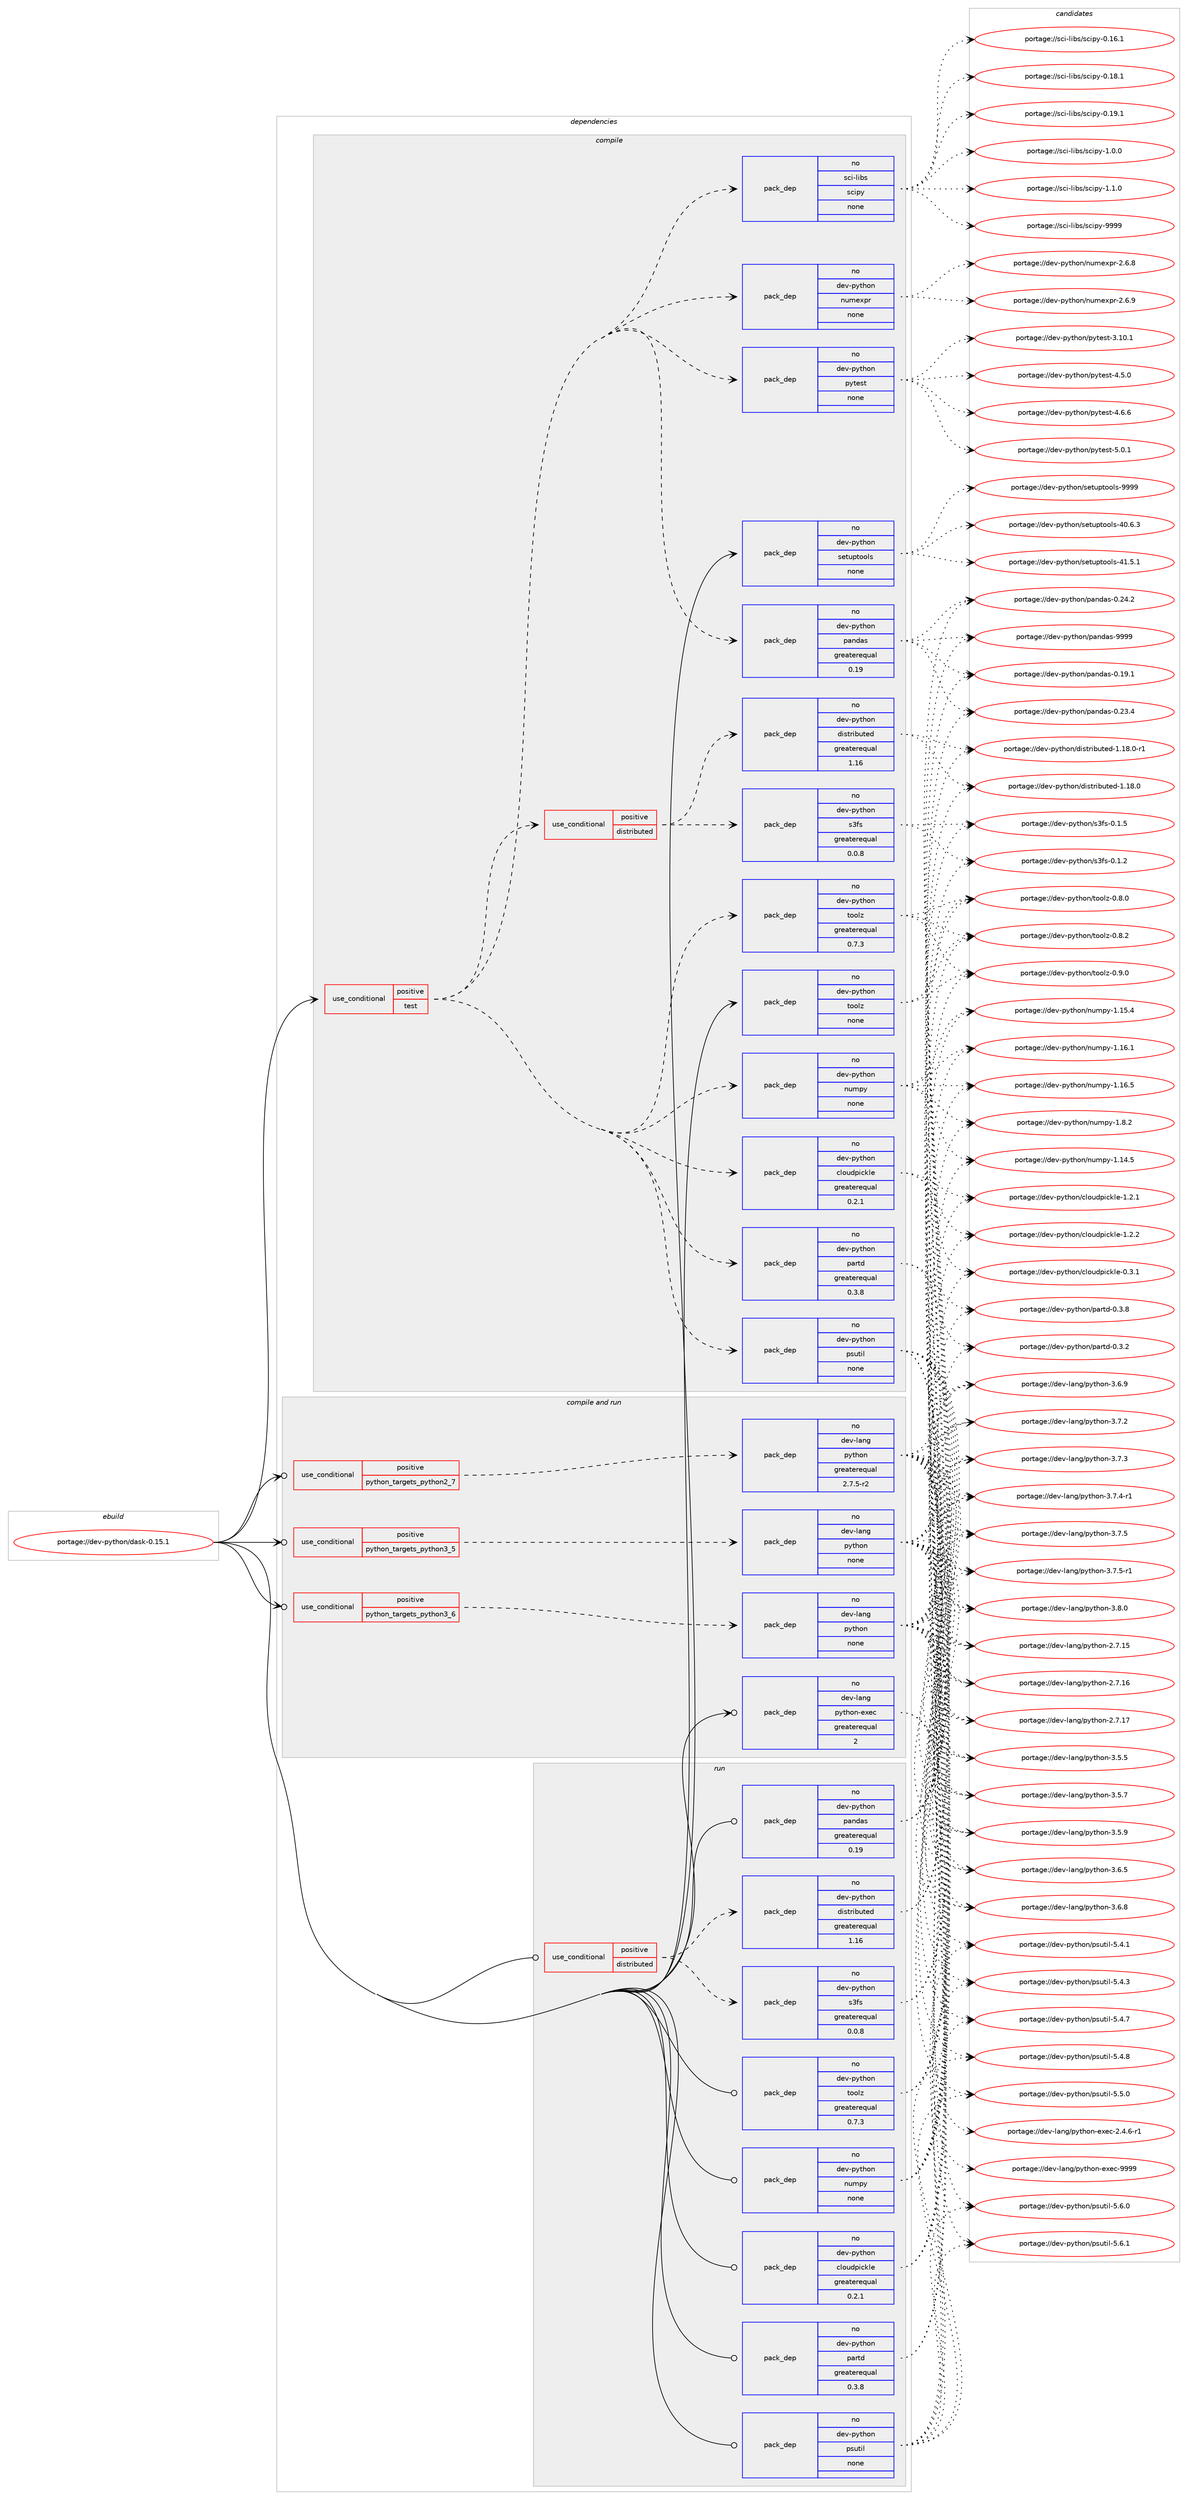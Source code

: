 digraph prolog {

# *************
# Graph options
# *************

newrank=true;
concentrate=true;
compound=true;
graph [rankdir=LR,fontname=Helvetica,fontsize=10,ranksep=1.5];#, ranksep=2.5, nodesep=0.2];
edge  [arrowhead=vee];
node  [fontname=Helvetica,fontsize=10];

# **********
# The ebuild
# **********

subgraph cluster_leftcol {
color=gray;
rank=same;
label=<<i>ebuild</i>>;
id [label="portage://dev-python/dask-0.15.1", color=red, width=4, href="../dev-python/dask-0.15.1.svg"];
}

# ****************
# The dependencies
# ****************

subgraph cluster_midcol {
color=gray;
label=<<i>dependencies</i>>;
subgraph cluster_compile {
fillcolor="#eeeeee";
style=filled;
label=<<i>compile</i>>;
subgraph cond27459 {
dependency135695 [label=<<TABLE BORDER="0" CELLBORDER="1" CELLSPACING="0" CELLPADDING="4"><TR><TD ROWSPAN="3" CELLPADDING="10">use_conditional</TD></TR><TR><TD>positive</TD></TR><TR><TD>test</TD></TR></TABLE>>, shape=none, color=red];
subgraph pack104920 {
dependency135696 [label=<<TABLE BORDER="0" CELLBORDER="1" CELLSPACING="0" CELLPADDING="4" WIDTH="220"><TR><TD ROWSPAN="6" CELLPADDING="30">pack_dep</TD></TR><TR><TD WIDTH="110">no</TD></TR><TR><TD>dev-python</TD></TR><TR><TD>cloudpickle</TD></TR><TR><TD>greaterequal</TD></TR><TR><TD>0.2.1</TD></TR></TABLE>>, shape=none, color=blue];
}
dependency135695:e -> dependency135696:w [weight=20,style="dashed",arrowhead="vee"];
subgraph pack104921 {
dependency135697 [label=<<TABLE BORDER="0" CELLBORDER="1" CELLSPACING="0" CELLPADDING="4" WIDTH="220"><TR><TD ROWSPAN="6" CELLPADDING="30">pack_dep</TD></TR><TR><TD WIDTH="110">no</TD></TR><TR><TD>dev-python</TD></TR><TR><TD>numpy</TD></TR><TR><TD>none</TD></TR><TR><TD></TD></TR></TABLE>>, shape=none, color=blue];
}
dependency135695:e -> dependency135697:w [weight=20,style="dashed",arrowhead="vee"];
subgraph pack104922 {
dependency135698 [label=<<TABLE BORDER="0" CELLBORDER="1" CELLSPACING="0" CELLPADDING="4" WIDTH="220"><TR><TD ROWSPAN="6" CELLPADDING="30">pack_dep</TD></TR><TR><TD WIDTH="110">no</TD></TR><TR><TD>dev-python</TD></TR><TR><TD>pandas</TD></TR><TR><TD>greaterequal</TD></TR><TR><TD>0.19</TD></TR></TABLE>>, shape=none, color=blue];
}
dependency135695:e -> dependency135698:w [weight=20,style="dashed",arrowhead="vee"];
subgraph pack104923 {
dependency135699 [label=<<TABLE BORDER="0" CELLBORDER="1" CELLSPACING="0" CELLPADDING="4" WIDTH="220"><TR><TD ROWSPAN="6" CELLPADDING="30">pack_dep</TD></TR><TR><TD WIDTH="110">no</TD></TR><TR><TD>dev-python</TD></TR><TR><TD>partd</TD></TR><TR><TD>greaterequal</TD></TR><TR><TD>0.3.8</TD></TR></TABLE>>, shape=none, color=blue];
}
dependency135695:e -> dependency135699:w [weight=20,style="dashed",arrowhead="vee"];
subgraph pack104924 {
dependency135700 [label=<<TABLE BORDER="0" CELLBORDER="1" CELLSPACING="0" CELLPADDING="4" WIDTH="220"><TR><TD ROWSPAN="6" CELLPADDING="30">pack_dep</TD></TR><TR><TD WIDTH="110">no</TD></TR><TR><TD>dev-python</TD></TR><TR><TD>psutil</TD></TR><TR><TD>none</TD></TR><TR><TD></TD></TR></TABLE>>, shape=none, color=blue];
}
dependency135695:e -> dependency135700:w [weight=20,style="dashed",arrowhead="vee"];
subgraph pack104925 {
dependency135701 [label=<<TABLE BORDER="0" CELLBORDER="1" CELLSPACING="0" CELLPADDING="4" WIDTH="220"><TR><TD ROWSPAN="6" CELLPADDING="30">pack_dep</TD></TR><TR><TD WIDTH="110">no</TD></TR><TR><TD>dev-python</TD></TR><TR><TD>toolz</TD></TR><TR><TD>greaterequal</TD></TR><TR><TD>0.7.3</TD></TR></TABLE>>, shape=none, color=blue];
}
dependency135695:e -> dependency135701:w [weight=20,style="dashed",arrowhead="vee"];
subgraph cond27460 {
dependency135702 [label=<<TABLE BORDER="0" CELLBORDER="1" CELLSPACING="0" CELLPADDING="4"><TR><TD ROWSPAN="3" CELLPADDING="10">use_conditional</TD></TR><TR><TD>positive</TD></TR><TR><TD>distributed</TD></TR></TABLE>>, shape=none, color=red];
subgraph pack104926 {
dependency135703 [label=<<TABLE BORDER="0" CELLBORDER="1" CELLSPACING="0" CELLPADDING="4" WIDTH="220"><TR><TD ROWSPAN="6" CELLPADDING="30">pack_dep</TD></TR><TR><TD WIDTH="110">no</TD></TR><TR><TD>dev-python</TD></TR><TR><TD>distributed</TD></TR><TR><TD>greaterequal</TD></TR><TR><TD>1.16</TD></TR></TABLE>>, shape=none, color=blue];
}
dependency135702:e -> dependency135703:w [weight=20,style="dashed",arrowhead="vee"];
subgraph pack104927 {
dependency135704 [label=<<TABLE BORDER="0" CELLBORDER="1" CELLSPACING="0" CELLPADDING="4" WIDTH="220"><TR><TD ROWSPAN="6" CELLPADDING="30">pack_dep</TD></TR><TR><TD WIDTH="110">no</TD></TR><TR><TD>dev-python</TD></TR><TR><TD>s3fs</TD></TR><TR><TD>greaterequal</TD></TR><TR><TD>0.0.8</TD></TR></TABLE>>, shape=none, color=blue];
}
dependency135702:e -> dependency135704:w [weight=20,style="dashed",arrowhead="vee"];
}
dependency135695:e -> dependency135702:w [weight=20,style="dashed",arrowhead="vee"];
subgraph pack104928 {
dependency135705 [label=<<TABLE BORDER="0" CELLBORDER="1" CELLSPACING="0" CELLPADDING="4" WIDTH="220"><TR><TD ROWSPAN="6" CELLPADDING="30">pack_dep</TD></TR><TR><TD WIDTH="110">no</TD></TR><TR><TD>dev-python</TD></TR><TR><TD>pytest</TD></TR><TR><TD>none</TD></TR><TR><TD></TD></TR></TABLE>>, shape=none, color=blue];
}
dependency135695:e -> dependency135705:w [weight=20,style="dashed",arrowhead="vee"];
subgraph pack104929 {
dependency135706 [label=<<TABLE BORDER="0" CELLBORDER="1" CELLSPACING="0" CELLPADDING="4" WIDTH="220"><TR><TD ROWSPAN="6" CELLPADDING="30">pack_dep</TD></TR><TR><TD WIDTH="110">no</TD></TR><TR><TD>dev-python</TD></TR><TR><TD>numexpr</TD></TR><TR><TD>none</TD></TR><TR><TD></TD></TR></TABLE>>, shape=none, color=blue];
}
dependency135695:e -> dependency135706:w [weight=20,style="dashed",arrowhead="vee"];
subgraph pack104930 {
dependency135707 [label=<<TABLE BORDER="0" CELLBORDER="1" CELLSPACING="0" CELLPADDING="4" WIDTH="220"><TR><TD ROWSPAN="6" CELLPADDING="30">pack_dep</TD></TR><TR><TD WIDTH="110">no</TD></TR><TR><TD>sci-libs</TD></TR><TR><TD>scipy</TD></TR><TR><TD>none</TD></TR><TR><TD></TD></TR></TABLE>>, shape=none, color=blue];
}
dependency135695:e -> dependency135707:w [weight=20,style="dashed",arrowhead="vee"];
}
id:e -> dependency135695:w [weight=20,style="solid",arrowhead="vee"];
subgraph pack104931 {
dependency135708 [label=<<TABLE BORDER="0" CELLBORDER="1" CELLSPACING="0" CELLPADDING="4" WIDTH="220"><TR><TD ROWSPAN="6" CELLPADDING="30">pack_dep</TD></TR><TR><TD WIDTH="110">no</TD></TR><TR><TD>dev-python</TD></TR><TR><TD>setuptools</TD></TR><TR><TD>none</TD></TR><TR><TD></TD></TR></TABLE>>, shape=none, color=blue];
}
id:e -> dependency135708:w [weight=20,style="solid",arrowhead="vee"];
subgraph pack104932 {
dependency135709 [label=<<TABLE BORDER="0" CELLBORDER="1" CELLSPACING="0" CELLPADDING="4" WIDTH="220"><TR><TD ROWSPAN="6" CELLPADDING="30">pack_dep</TD></TR><TR><TD WIDTH="110">no</TD></TR><TR><TD>dev-python</TD></TR><TR><TD>toolz</TD></TR><TR><TD>none</TD></TR><TR><TD></TD></TR></TABLE>>, shape=none, color=blue];
}
id:e -> dependency135709:w [weight=20,style="solid",arrowhead="vee"];
}
subgraph cluster_compileandrun {
fillcolor="#eeeeee";
style=filled;
label=<<i>compile and run</i>>;
subgraph cond27461 {
dependency135710 [label=<<TABLE BORDER="0" CELLBORDER="1" CELLSPACING="0" CELLPADDING="4"><TR><TD ROWSPAN="3" CELLPADDING="10">use_conditional</TD></TR><TR><TD>positive</TD></TR><TR><TD>python_targets_python2_7</TD></TR></TABLE>>, shape=none, color=red];
subgraph pack104933 {
dependency135711 [label=<<TABLE BORDER="0" CELLBORDER="1" CELLSPACING="0" CELLPADDING="4" WIDTH="220"><TR><TD ROWSPAN="6" CELLPADDING="30">pack_dep</TD></TR><TR><TD WIDTH="110">no</TD></TR><TR><TD>dev-lang</TD></TR><TR><TD>python</TD></TR><TR><TD>greaterequal</TD></TR><TR><TD>2.7.5-r2</TD></TR></TABLE>>, shape=none, color=blue];
}
dependency135710:e -> dependency135711:w [weight=20,style="dashed",arrowhead="vee"];
}
id:e -> dependency135710:w [weight=20,style="solid",arrowhead="odotvee"];
subgraph cond27462 {
dependency135712 [label=<<TABLE BORDER="0" CELLBORDER="1" CELLSPACING="0" CELLPADDING="4"><TR><TD ROWSPAN="3" CELLPADDING="10">use_conditional</TD></TR><TR><TD>positive</TD></TR><TR><TD>python_targets_python3_5</TD></TR></TABLE>>, shape=none, color=red];
subgraph pack104934 {
dependency135713 [label=<<TABLE BORDER="0" CELLBORDER="1" CELLSPACING="0" CELLPADDING="4" WIDTH="220"><TR><TD ROWSPAN="6" CELLPADDING="30">pack_dep</TD></TR><TR><TD WIDTH="110">no</TD></TR><TR><TD>dev-lang</TD></TR><TR><TD>python</TD></TR><TR><TD>none</TD></TR><TR><TD></TD></TR></TABLE>>, shape=none, color=blue];
}
dependency135712:e -> dependency135713:w [weight=20,style="dashed",arrowhead="vee"];
}
id:e -> dependency135712:w [weight=20,style="solid",arrowhead="odotvee"];
subgraph cond27463 {
dependency135714 [label=<<TABLE BORDER="0" CELLBORDER="1" CELLSPACING="0" CELLPADDING="4"><TR><TD ROWSPAN="3" CELLPADDING="10">use_conditional</TD></TR><TR><TD>positive</TD></TR><TR><TD>python_targets_python3_6</TD></TR></TABLE>>, shape=none, color=red];
subgraph pack104935 {
dependency135715 [label=<<TABLE BORDER="0" CELLBORDER="1" CELLSPACING="0" CELLPADDING="4" WIDTH="220"><TR><TD ROWSPAN="6" CELLPADDING="30">pack_dep</TD></TR><TR><TD WIDTH="110">no</TD></TR><TR><TD>dev-lang</TD></TR><TR><TD>python</TD></TR><TR><TD>none</TD></TR><TR><TD></TD></TR></TABLE>>, shape=none, color=blue];
}
dependency135714:e -> dependency135715:w [weight=20,style="dashed",arrowhead="vee"];
}
id:e -> dependency135714:w [weight=20,style="solid",arrowhead="odotvee"];
subgraph pack104936 {
dependency135716 [label=<<TABLE BORDER="0" CELLBORDER="1" CELLSPACING="0" CELLPADDING="4" WIDTH="220"><TR><TD ROWSPAN="6" CELLPADDING="30">pack_dep</TD></TR><TR><TD WIDTH="110">no</TD></TR><TR><TD>dev-lang</TD></TR><TR><TD>python-exec</TD></TR><TR><TD>greaterequal</TD></TR><TR><TD>2</TD></TR></TABLE>>, shape=none, color=blue];
}
id:e -> dependency135716:w [weight=20,style="solid",arrowhead="odotvee"];
}
subgraph cluster_run {
fillcolor="#eeeeee";
style=filled;
label=<<i>run</i>>;
subgraph cond27464 {
dependency135717 [label=<<TABLE BORDER="0" CELLBORDER="1" CELLSPACING="0" CELLPADDING="4"><TR><TD ROWSPAN="3" CELLPADDING="10">use_conditional</TD></TR><TR><TD>positive</TD></TR><TR><TD>distributed</TD></TR></TABLE>>, shape=none, color=red];
subgraph pack104937 {
dependency135718 [label=<<TABLE BORDER="0" CELLBORDER="1" CELLSPACING="0" CELLPADDING="4" WIDTH="220"><TR><TD ROWSPAN="6" CELLPADDING="30">pack_dep</TD></TR><TR><TD WIDTH="110">no</TD></TR><TR><TD>dev-python</TD></TR><TR><TD>distributed</TD></TR><TR><TD>greaterequal</TD></TR><TR><TD>1.16</TD></TR></TABLE>>, shape=none, color=blue];
}
dependency135717:e -> dependency135718:w [weight=20,style="dashed",arrowhead="vee"];
subgraph pack104938 {
dependency135719 [label=<<TABLE BORDER="0" CELLBORDER="1" CELLSPACING="0" CELLPADDING="4" WIDTH="220"><TR><TD ROWSPAN="6" CELLPADDING="30">pack_dep</TD></TR><TR><TD WIDTH="110">no</TD></TR><TR><TD>dev-python</TD></TR><TR><TD>s3fs</TD></TR><TR><TD>greaterequal</TD></TR><TR><TD>0.0.8</TD></TR></TABLE>>, shape=none, color=blue];
}
dependency135717:e -> dependency135719:w [weight=20,style="dashed",arrowhead="vee"];
}
id:e -> dependency135717:w [weight=20,style="solid",arrowhead="odot"];
subgraph pack104939 {
dependency135720 [label=<<TABLE BORDER="0" CELLBORDER="1" CELLSPACING="0" CELLPADDING="4" WIDTH="220"><TR><TD ROWSPAN="6" CELLPADDING="30">pack_dep</TD></TR><TR><TD WIDTH="110">no</TD></TR><TR><TD>dev-python</TD></TR><TR><TD>cloudpickle</TD></TR><TR><TD>greaterequal</TD></TR><TR><TD>0.2.1</TD></TR></TABLE>>, shape=none, color=blue];
}
id:e -> dependency135720:w [weight=20,style="solid",arrowhead="odot"];
subgraph pack104940 {
dependency135721 [label=<<TABLE BORDER="0" CELLBORDER="1" CELLSPACING="0" CELLPADDING="4" WIDTH="220"><TR><TD ROWSPAN="6" CELLPADDING="30">pack_dep</TD></TR><TR><TD WIDTH="110">no</TD></TR><TR><TD>dev-python</TD></TR><TR><TD>numpy</TD></TR><TR><TD>none</TD></TR><TR><TD></TD></TR></TABLE>>, shape=none, color=blue];
}
id:e -> dependency135721:w [weight=20,style="solid",arrowhead="odot"];
subgraph pack104941 {
dependency135722 [label=<<TABLE BORDER="0" CELLBORDER="1" CELLSPACING="0" CELLPADDING="4" WIDTH="220"><TR><TD ROWSPAN="6" CELLPADDING="30">pack_dep</TD></TR><TR><TD WIDTH="110">no</TD></TR><TR><TD>dev-python</TD></TR><TR><TD>pandas</TD></TR><TR><TD>greaterequal</TD></TR><TR><TD>0.19</TD></TR></TABLE>>, shape=none, color=blue];
}
id:e -> dependency135722:w [weight=20,style="solid",arrowhead="odot"];
subgraph pack104942 {
dependency135723 [label=<<TABLE BORDER="0" CELLBORDER="1" CELLSPACING="0" CELLPADDING="4" WIDTH="220"><TR><TD ROWSPAN="6" CELLPADDING="30">pack_dep</TD></TR><TR><TD WIDTH="110">no</TD></TR><TR><TD>dev-python</TD></TR><TR><TD>partd</TD></TR><TR><TD>greaterequal</TD></TR><TR><TD>0.3.8</TD></TR></TABLE>>, shape=none, color=blue];
}
id:e -> dependency135723:w [weight=20,style="solid",arrowhead="odot"];
subgraph pack104943 {
dependency135724 [label=<<TABLE BORDER="0" CELLBORDER="1" CELLSPACING="0" CELLPADDING="4" WIDTH="220"><TR><TD ROWSPAN="6" CELLPADDING="30">pack_dep</TD></TR><TR><TD WIDTH="110">no</TD></TR><TR><TD>dev-python</TD></TR><TR><TD>psutil</TD></TR><TR><TD>none</TD></TR><TR><TD></TD></TR></TABLE>>, shape=none, color=blue];
}
id:e -> dependency135724:w [weight=20,style="solid",arrowhead="odot"];
subgraph pack104944 {
dependency135725 [label=<<TABLE BORDER="0" CELLBORDER="1" CELLSPACING="0" CELLPADDING="4" WIDTH="220"><TR><TD ROWSPAN="6" CELLPADDING="30">pack_dep</TD></TR><TR><TD WIDTH="110">no</TD></TR><TR><TD>dev-python</TD></TR><TR><TD>toolz</TD></TR><TR><TD>greaterequal</TD></TR><TR><TD>0.7.3</TD></TR></TABLE>>, shape=none, color=blue];
}
id:e -> dependency135725:w [weight=20,style="solid",arrowhead="odot"];
}
}

# **************
# The candidates
# **************

subgraph cluster_choices {
rank=same;
color=gray;
label=<<i>candidates</i>>;

subgraph choice104920 {
color=black;
nodesep=1;
choiceportage10010111845112121116104111110479910811111710011210599107108101454846514649 [label="portage://dev-python/cloudpickle-0.3.1", color=red, width=4,href="../dev-python/cloudpickle-0.3.1.svg"];
choiceportage10010111845112121116104111110479910811111710011210599107108101454946504649 [label="portage://dev-python/cloudpickle-1.2.1", color=red, width=4,href="../dev-python/cloudpickle-1.2.1.svg"];
choiceportage10010111845112121116104111110479910811111710011210599107108101454946504650 [label="portage://dev-python/cloudpickle-1.2.2", color=red, width=4,href="../dev-python/cloudpickle-1.2.2.svg"];
dependency135696:e -> choiceportage10010111845112121116104111110479910811111710011210599107108101454846514649:w [style=dotted,weight="100"];
dependency135696:e -> choiceportage10010111845112121116104111110479910811111710011210599107108101454946504649:w [style=dotted,weight="100"];
dependency135696:e -> choiceportage10010111845112121116104111110479910811111710011210599107108101454946504650:w [style=dotted,weight="100"];
}
subgraph choice104921 {
color=black;
nodesep=1;
choiceportage100101118451121211161041111104711011710911212145494649524653 [label="portage://dev-python/numpy-1.14.5", color=red, width=4,href="../dev-python/numpy-1.14.5.svg"];
choiceportage100101118451121211161041111104711011710911212145494649534652 [label="portage://dev-python/numpy-1.15.4", color=red, width=4,href="../dev-python/numpy-1.15.4.svg"];
choiceportage100101118451121211161041111104711011710911212145494649544649 [label="portage://dev-python/numpy-1.16.1", color=red, width=4,href="../dev-python/numpy-1.16.1.svg"];
choiceportage100101118451121211161041111104711011710911212145494649544653 [label="portage://dev-python/numpy-1.16.5", color=red, width=4,href="../dev-python/numpy-1.16.5.svg"];
choiceportage1001011184511212111610411111047110117109112121454946564650 [label="portage://dev-python/numpy-1.8.2", color=red, width=4,href="../dev-python/numpy-1.8.2.svg"];
dependency135697:e -> choiceportage100101118451121211161041111104711011710911212145494649524653:w [style=dotted,weight="100"];
dependency135697:e -> choiceportage100101118451121211161041111104711011710911212145494649534652:w [style=dotted,weight="100"];
dependency135697:e -> choiceportage100101118451121211161041111104711011710911212145494649544649:w [style=dotted,weight="100"];
dependency135697:e -> choiceportage100101118451121211161041111104711011710911212145494649544653:w [style=dotted,weight="100"];
dependency135697:e -> choiceportage1001011184511212111610411111047110117109112121454946564650:w [style=dotted,weight="100"];
}
subgraph choice104922 {
color=black;
nodesep=1;
choiceportage1001011184511212111610411111047112971101009711545484649574649 [label="portage://dev-python/pandas-0.19.1", color=red, width=4,href="../dev-python/pandas-0.19.1.svg"];
choiceportage1001011184511212111610411111047112971101009711545484650514652 [label="portage://dev-python/pandas-0.23.4", color=red, width=4,href="../dev-python/pandas-0.23.4.svg"];
choiceportage1001011184511212111610411111047112971101009711545484650524650 [label="portage://dev-python/pandas-0.24.2", color=red, width=4,href="../dev-python/pandas-0.24.2.svg"];
choiceportage100101118451121211161041111104711297110100971154557575757 [label="portage://dev-python/pandas-9999", color=red, width=4,href="../dev-python/pandas-9999.svg"];
dependency135698:e -> choiceportage1001011184511212111610411111047112971101009711545484649574649:w [style=dotted,weight="100"];
dependency135698:e -> choiceportage1001011184511212111610411111047112971101009711545484650514652:w [style=dotted,weight="100"];
dependency135698:e -> choiceportage1001011184511212111610411111047112971101009711545484650524650:w [style=dotted,weight="100"];
dependency135698:e -> choiceportage100101118451121211161041111104711297110100971154557575757:w [style=dotted,weight="100"];
}
subgraph choice104923 {
color=black;
nodesep=1;
choiceportage100101118451121211161041111104711297114116100454846514650 [label="portage://dev-python/partd-0.3.2", color=red, width=4,href="../dev-python/partd-0.3.2.svg"];
choiceportage100101118451121211161041111104711297114116100454846514656 [label="portage://dev-python/partd-0.3.8", color=red, width=4,href="../dev-python/partd-0.3.8.svg"];
dependency135699:e -> choiceportage100101118451121211161041111104711297114116100454846514650:w [style=dotted,weight="100"];
dependency135699:e -> choiceportage100101118451121211161041111104711297114116100454846514656:w [style=dotted,weight="100"];
}
subgraph choice104924 {
color=black;
nodesep=1;
choiceportage1001011184511212111610411111047112115117116105108455346524649 [label="portage://dev-python/psutil-5.4.1", color=red, width=4,href="../dev-python/psutil-5.4.1.svg"];
choiceportage1001011184511212111610411111047112115117116105108455346524651 [label="portage://dev-python/psutil-5.4.3", color=red, width=4,href="../dev-python/psutil-5.4.3.svg"];
choiceportage1001011184511212111610411111047112115117116105108455346524655 [label="portage://dev-python/psutil-5.4.7", color=red, width=4,href="../dev-python/psutil-5.4.7.svg"];
choiceportage1001011184511212111610411111047112115117116105108455346524656 [label="portage://dev-python/psutil-5.4.8", color=red, width=4,href="../dev-python/psutil-5.4.8.svg"];
choiceportage1001011184511212111610411111047112115117116105108455346534648 [label="portage://dev-python/psutil-5.5.0", color=red, width=4,href="../dev-python/psutil-5.5.0.svg"];
choiceportage1001011184511212111610411111047112115117116105108455346544648 [label="portage://dev-python/psutil-5.6.0", color=red, width=4,href="../dev-python/psutil-5.6.0.svg"];
choiceportage1001011184511212111610411111047112115117116105108455346544649 [label="portage://dev-python/psutil-5.6.1", color=red, width=4,href="../dev-python/psutil-5.6.1.svg"];
dependency135700:e -> choiceportage1001011184511212111610411111047112115117116105108455346524649:w [style=dotted,weight="100"];
dependency135700:e -> choiceportage1001011184511212111610411111047112115117116105108455346524651:w [style=dotted,weight="100"];
dependency135700:e -> choiceportage1001011184511212111610411111047112115117116105108455346524655:w [style=dotted,weight="100"];
dependency135700:e -> choiceportage1001011184511212111610411111047112115117116105108455346524656:w [style=dotted,weight="100"];
dependency135700:e -> choiceportage1001011184511212111610411111047112115117116105108455346534648:w [style=dotted,weight="100"];
dependency135700:e -> choiceportage1001011184511212111610411111047112115117116105108455346544648:w [style=dotted,weight="100"];
dependency135700:e -> choiceportage1001011184511212111610411111047112115117116105108455346544649:w [style=dotted,weight="100"];
}
subgraph choice104925 {
color=black;
nodesep=1;
choiceportage1001011184511212111610411111047116111111108122454846564648 [label="portage://dev-python/toolz-0.8.0", color=red, width=4,href="../dev-python/toolz-0.8.0.svg"];
choiceportage1001011184511212111610411111047116111111108122454846564650 [label="portage://dev-python/toolz-0.8.2", color=red, width=4,href="../dev-python/toolz-0.8.2.svg"];
choiceportage1001011184511212111610411111047116111111108122454846574648 [label="portage://dev-python/toolz-0.9.0", color=red, width=4,href="../dev-python/toolz-0.9.0.svg"];
dependency135701:e -> choiceportage1001011184511212111610411111047116111111108122454846564648:w [style=dotted,weight="100"];
dependency135701:e -> choiceportage1001011184511212111610411111047116111111108122454846564650:w [style=dotted,weight="100"];
dependency135701:e -> choiceportage1001011184511212111610411111047116111111108122454846574648:w [style=dotted,weight="100"];
}
subgraph choice104926 {
color=black;
nodesep=1;
choiceportage10010111845112121116104111110471001051151161141059811711610110045494649564648 [label="portage://dev-python/distributed-1.18.0", color=red, width=4,href="../dev-python/distributed-1.18.0.svg"];
choiceportage100101118451121211161041111104710010511511611410598117116101100454946495646484511449 [label="portage://dev-python/distributed-1.18.0-r1", color=red, width=4,href="../dev-python/distributed-1.18.0-r1.svg"];
dependency135703:e -> choiceportage10010111845112121116104111110471001051151161141059811711610110045494649564648:w [style=dotted,weight="100"];
dependency135703:e -> choiceportage100101118451121211161041111104710010511511611410598117116101100454946495646484511449:w [style=dotted,weight="100"];
}
subgraph choice104927 {
color=black;
nodesep=1;
choiceportage100101118451121211161041111104711551102115454846494650 [label="portage://dev-python/s3fs-0.1.2", color=red, width=4,href="../dev-python/s3fs-0.1.2.svg"];
choiceportage100101118451121211161041111104711551102115454846494653 [label="portage://dev-python/s3fs-0.1.5", color=red, width=4,href="../dev-python/s3fs-0.1.5.svg"];
dependency135704:e -> choiceportage100101118451121211161041111104711551102115454846494650:w [style=dotted,weight="100"];
dependency135704:e -> choiceportage100101118451121211161041111104711551102115454846494653:w [style=dotted,weight="100"];
}
subgraph choice104928 {
color=black;
nodesep=1;
choiceportage100101118451121211161041111104711212111610111511645514649484649 [label="portage://dev-python/pytest-3.10.1", color=red, width=4,href="../dev-python/pytest-3.10.1.svg"];
choiceportage1001011184511212111610411111047112121116101115116455246534648 [label="portage://dev-python/pytest-4.5.0", color=red, width=4,href="../dev-python/pytest-4.5.0.svg"];
choiceportage1001011184511212111610411111047112121116101115116455246544654 [label="portage://dev-python/pytest-4.6.6", color=red, width=4,href="../dev-python/pytest-4.6.6.svg"];
choiceportage1001011184511212111610411111047112121116101115116455346484649 [label="portage://dev-python/pytest-5.0.1", color=red, width=4,href="../dev-python/pytest-5.0.1.svg"];
dependency135705:e -> choiceportage100101118451121211161041111104711212111610111511645514649484649:w [style=dotted,weight="100"];
dependency135705:e -> choiceportage1001011184511212111610411111047112121116101115116455246534648:w [style=dotted,weight="100"];
dependency135705:e -> choiceportage1001011184511212111610411111047112121116101115116455246544654:w [style=dotted,weight="100"];
dependency135705:e -> choiceportage1001011184511212111610411111047112121116101115116455346484649:w [style=dotted,weight="100"];
}
subgraph choice104929 {
color=black;
nodesep=1;
choiceportage1001011184511212111610411111047110117109101120112114455046544656 [label="portage://dev-python/numexpr-2.6.8", color=red, width=4,href="../dev-python/numexpr-2.6.8.svg"];
choiceportage1001011184511212111610411111047110117109101120112114455046544657 [label="portage://dev-python/numexpr-2.6.9", color=red, width=4,href="../dev-python/numexpr-2.6.9.svg"];
dependency135706:e -> choiceportage1001011184511212111610411111047110117109101120112114455046544656:w [style=dotted,weight="100"];
dependency135706:e -> choiceportage1001011184511212111610411111047110117109101120112114455046544657:w [style=dotted,weight="100"];
}
subgraph choice104930 {
color=black;
nodesep=1;
choiceportage115991054510810598115471159910511212145484649544649 [label="portage://sci-libs/scipy-0.16.1", color=red, width=4,href="../sci-libs/scipy-0.16.1.svg"];
choiceportage115991054510810598115471159910511212145484649564649 [label="portage://sci-libs/scipy-0.18.1", color=red, width=4,href="../sci-libs/scipy-0.18.1.svg"];
choiceportage115991054510810598115471159910511212145484649574649 [label="portage://sci-libs/scipy-0.19.1", color=red, width=4,href="../sci-libs/scipy-0.19.1.svg"];
choiceportage1159910545108105981154711599105112121454946484648 [label="portage://sci-libs/scipy-1.0.0", color=red, width=4,href="../sci-libs/scipy-1.0.0.svg"];
choiceportage1159910545108105981154711599105112121454946494648 [label="portage://sci-libs/scipy-1.1.0", color=red, width=4,href="../sci-libs/scipy-1.1.0.svg"];
choiceportage11599105451081059811547115991051121214557575757 [label="portage://sci-libs/scipy-9999", color=red, width=4,href="../sci-libs/scipy-9999.svg"];
dependency135707:e -> choiceportage115991054510810598115471159910511212145484649544649:w [style=dotted,weight="100"];
dependency135707:e -> choiceportage115991054510810598115471159910511212145484649564649:w [style=dotted,weight="100"];
dependency135707:e -> choiceportage115991054510810598115471159910511212145484649574649:w [style=dotted,weight="100"];
dependency135707:e -> choiceportage1159910545108105981154711599105112121454946484648:w [style=dotted,weight="100"];
dependency135707:e -> choiceportage1159910545108105981154711599105112121454946494648:w [style=dotted,weight="100"];
dependency135707:e -> choiceportage11599105451081059811547115991051121214557575757:w [style=dotted,weight="100"];
}
subgraph choice104931 {
color=black;
nodesep=1;
choiceportage100101118451121211161041111104711510111611711211611111110811545524846544651 [label="portage://dev-python/setuptools-40.6.3", color=red, width=4,href="../dev-python/setuptools-40.6.3.svg"];
choiceportage100101118451121211161041111104711510111611711211611111110811545524946534649 [label="portage://dev-python/setuptools-41.5.1", color=red, width=4,href="../dev-python/setuptools-41.5.1.svg"];
choiceportage10010111845112121116104111110471151011161171121161111111081154557575757 [label="portage://dev-python/setuptools-9999", color=red, width=4,href="../dev-python/setuptools-9999.svg"];
dependency135708:e -> choiceportage100101118451121211161041111104711510111611711211611111110811545524846544651:w [style=dotted,weight="100"];
dependency135708:e -> choiceportage100101118451121211161041111104711510111611711211611111110811545524946534649:w [style=dotted,weight="100"];
dependency135708:e -> choiceportage10010111845112121116104111110471151011161171121161111111081154557575757:w [style=dotted,weight="100"];
}
subgraph choice104932 {
color=black;
nodesep=1;
choiceportage1001011184511212111610411111047116111111108122454846564648 [label="portage://dev-python/toolz-0.8.0", color=red, width=4,href="../dev-python/toolz-0.8.0.svg"];
choiceportage1001011184511212111610411111047116111111108122454846564650 [label="portage://dev-python/toolz-0.8.2", color=red, width=4,href="../dev-python/toolz-0.8.2.svg"];
choiceportage1001011184511212111610411111047116111111108122454846574648 [label="portage://dev-python/toolz-0.9.0", color=red, width=4,href="../dev-python/toolz-0.9.0.svg"];
dependency135709:e -> choiceportage1001011184511212111610411111047116111111108122454846564648:w [style=dotted,weight="100"];
dependency135709:e -> choiceportage1001011184511212111610411111047116111111108122454846564650:w [style=dotted,weight="100"];
dependency135709:e -> choiceportage1001011184511212111610411111047116111111108122454846574648:w [style=dotted,weight="100"];
}
subgraph choice104933 {
color=black;
nodesep=1;
choiceportage10010111845108971101034711212111610411111045504655464953 [label="portage://dev-lang/python-2.7.15", color=red, width=4,href="../dev-lang/python-2.7.15.svg"];
choiceportage10010111845108971101034711212111610411111045504655464954 [label="portage://dev-lang/python-2.7.16", color=red, width=4,href="../dev-lang/python-2.7.16.svg"];
choiceportage10010111845108971101034711212111610411111045504655464955 [label="portage://dev-lang/python-2.7.17", color=red, width=4,href="../dev-lang/python-2.7.17.svg"];
choiceportage100101118451089711010347112121116104111110455146534653 [label="portage://dev-lang/python-3.5.5", color=red, width=4,href="../dev-lang/python-3.5.5.svg"];
choiceportage100101118451089711010347112121116104111110455146534655 [label="portage://dev-lang/python-3.5.7", color=red, width=4,href="../dev-lang/python-3.5.7.svg"];
choiceportage100101118451089711010347112121116104111110455146534657 [label="portage://dev-lang/python-3.5.9", color=red, width=4,href="../dev-lang/python-3.5.9.svg"];
choiceportage100101118451089711010347112121116104111110455146544653 [label="portage://dev-lang/python-3.6.5", color=red, width=4,href="../dev-lang/python-3.6.5.svg"];
choiceportage100101118451089711010347112121116104111110455146544656 [label="portage://dev-lang/python-3.6.8", color=red, width=4,href="../dev-lang/python-3.6.8.svg"];
choiceportage100101118451089711010347112121116104111110455146544657 [label="portage://dev-lang/python-3.6.9", color=red, width=4,href="../dev-lang/python-3.6.9.svg"];
choiceportage100101118451089711010347112121116104111110455146554650 [label="portage://dev-lang/python-3.7.2", color=red, width=4,href="../dev-lang/python-3.7.2.svg"];
choiceportage100101118451089711010347112121116104111110455146554651 [label="portage://dev-lang/python-3.7.3", color=red, width=4,href="../dev-lang/python-3.7.3.svg"];
choiceportage1001011184510897110103471121211161041111104551465546524511449 [label="portage://dev-lang/python-3.7.4-r1", color=red, width=4,href="../dev-lang/python-3.7.4-r1.svg"];
choiceportage100101118451089711010347112121116104111110455146554653 [label="portage://dev-lang/python-3.7.5", color=red, width=4,href="../dev-lang/python-3.7.5.svg"];
choiceportage1001011184510897110103471121211161041111104551465546534511449 [label="portage://dev-lang/python-3.7.5-r1", color=red, width=4,href="../dev-lang/python-3.7.5-r1.svg"];
choiceportage100101118451089711010347112121116104111110455146564648 [label="portage://dev-lang/python-3.8.0", color=red, width=4,href="../dev-lang/python-3.8.0.svg"];
dependency135711:e -> choiceportage10010111845108971101034711212111610411111045504655464953:w [style=dotted,weight="100"];
dependency135711:e -> choiceportage10010111845108971101034711212111610411111045504655464954:w [style=dotted,weight="100"];
dependency135711:e -> choiceportage10010111845108971101034711212111610411111045504655464955:w [style=dotted,weight="100"];
dependency135711:e -> choiceportage100101118451089711010347112121116104111110455146534653:w [style=dotted,weight="100"];
dependency135711:e -> choiceportage100101118451089711010347112121116104111110455146534655:w [style=dotted,weight="100"];
dependency135711:e -> choiceportage100101118451089711010347112121116104111110455146534657:w [style=dotted,weight="100"];
dependency135711:e -> choiceportage100101118451089711010347112121116104111110455146544653:w [style=dotted,weight="100"];
dependency135711:e -> choiceportage100101118451089711010347112121116104111110455146544656:w [style=dotted,weight="100"];
dependency135711:e -> choiceportage100101118451089711010347112121116104111110455146544657:w [style=dotted,weight="100"];
dependency135711:e -> choiceportage100101118451089711010347112121116104111110455146554650:w [style=dotted,weight="100"];
dependency135711:e -> choiceportage100101118451089711010347112121116104111110455146554651:w [style=dotted,weight="100"];
dependency135711:e -> choiceportage1001011184510897110103471121211161041111104551465546524511449:w [style=dotted,weight="100"];
dependency135711:e -> choiceportage100101118451089711010347112121116104111110455146554653:w [style=dotted,weight="100"];
dependency135711:e -> choiceportage1001011184510897110103471121211161041111104551465546534511449:w [style=dotted,weight="100"];
dependency135711:e -> choiceportage100101118451089711010347112121116104111110455146564648:w [style=dotted,weight="100"];
}
subgraph choice104934 {
color=black;
nodesep=1;
choiceportage10010111845108971101034711212111610411111045504655464953 [label="portage://dev-lang/python-2.7.15", color=red, width=4,href="../dev-lang/python-2.7.15.svg"];
choiceportage10010111845108971101034711212111610411111045504655464954 [label="portage://dev-lang/python-2.7.16", color=red, width=4,href="../dev-lang/python-2.7.16.svg"];
choiceportage10010111845108971101034711212111610411111045504655464955 [label="portage://dev-lang/python-2.7.17", color=red, width=4,href="../dev-lang/python-2.7.17.svg"];
choiceportage100101118451089711010347112121116104111110455146534653 [label="portage://dev-lang/python-3.5.5", color=red, width=4,href="../dev-lang/python-3.5.5.svg"];
choiceportage100101118451089711010347112121116104111110455146534655 [label="portage://dev-lang/python-3.5.7", color=red, width=4,href="../dev-lang/python-3.5.7.svg"];
choiceportage100101118451089711010347112121116104111110455146534657 [label="portage://dev-lang/python-3.5.9", color=red, width=4,href="../dev-lang/python-3.5.9.svg"];
choiceportage100101118451089711010347112121116104111110455146544653 [label="portage://dev-lang/python-3.6.5", color=red, width=4,href="../dev-lang/python-3.6.5.svg"];
choiceportage100101118451089711010347112121116104111110455146544656 [label="portage://dev-lang/python-3.6.8", color=red, width=4,href="../dev-lang/python-3.6.8.svg"];
choiceportage100101118451089711010347112121116104111110455146544657 [label="portage://dev-lang/python-3.6.9", color=red, width=4,href="../dev-lang/python-3.6.9.svg"];
choiceportage100101118451089711010347112121116104111110455146554650 [label="portage://dev-lang/python-3.7.2", color=red, width=4,href="../dev-lang/python-3.7.2.svg"];
choiceportage100101118451089711010347112121116104111110455146554651 [label="portage://dev-lang/python-3.7.3", color=red, width=4,href="../dev-lang/python-3.7.3.svg"];
choiceportage1001011184510897110103471121211161041111104551465546524511449 [label="portage://dev-lang/python-3.7.4-r1", color=red, width=4,href="../dev-lang/python-3.7.4-r1.svg"];
choiceportage100101118451089711010347112121116104111110455146554653 [label="portage://dev-lang/python-3.7.5", color=red, width=4,href="../dev-lang/python-3.7.5.svg"];
choiceportage1001011184510897110103471121211161041111104551465546534511449 [label="portage://dev-lang/python-3.7.5-r1", color=red, width=4,href="../dev-lang/python-3.7.5-r1.svg"];
choiceportage100101118451089711010347112121116104111110455146564648 [label="portage://dev-lang/python-3.8.0", color=red, width=4,href="../dev-lang/python-3.8.0.svg"];
dependency135713:e -> choiceportage10010111845108971101034711212111610411111045504655464953:w [style=dotted,weight="100"];
dependency135713:e -> choiceportage10010111845108971101034711212111610411111045504655464954:w [style=dotted,weight="100"];
dependency135713:e -> choiceportage10010111845108971101034711212111610411111045504655464955:w [style=dotted,weight="100"];
dependency135713:e -> choiceportage100101118451089711010347112121116104111110455146534653:w [style=dotted,weight="100"];
dependency135713:e -> choiceportage100101118451089711010347112121116104111110455146534655:w [style=dotted,weight="100"];
dependency135713:e -> choiceportage100101118451089711010347112121116104111110455146534657:w [style=dotted,weight="100"];
dependency135713:e -> choiceportage100101118451089711010347112121116104111110455146544653:w [style=dotted,weight="100"];
dependency135713:e -> choiceportage100101118451089711010347112121116104111110455146544656:w [style=dotted,weight="100"];
dependency135713:e -> choiceportage100101118451089711010347112121116104111110455146544657:w [style=dotted,weight="100"];
dependency135713:e -> choiceportage100101118451089711010347112121116104111110455146554650:w [style=dotted,weight="100"];
dependency135713:e -> choiceportage100101118451089711010347112121116104111110455146554651:w [style=dotted,weight="100"];
dependency135713:e -> choiceportage1001011184510897110103471121211161041111104551465546524511449:w [style=dotted,weight="100"];
dependency135713:e -> choiceportage100101118451089711010347112121116104111110455146554653:w [style=dotted,weight="100"];
dependency135713:e -> choiceportage1001011184510897110103471121211161041111104551465546534511449:w [style=dotted,weight="100"];
dependency135713:e -> choiceportage100101118451089711010347112121116104111110455146564648:w [style=dotted,weight="100"];
}
subgraph choice104935 {
color=black;
nodesep=1;
choiceportage10010111845108971101034711212111610411111045504655464953 [label="portage://dev-lang/python-2.7.15", color=red, width=4,href="../dev-lang/python-2.7.15.svg"];
choiceportage10010111845108971101034711212111610411111045504655464954 [label="portage://dev-lang/python-2.7.16", color=red, width=4,href="../dev-lang/python-2.7.16.svg"];
choiceportage10010111845108971101034711212111610411111045504655464955 [label="portage://dev-lang/python-2.7.17", color=red, width=4,href="../dev-lang/python-2.7.17.svg"];
choiceportage100101118451089711010347112121116104111110455146534653 [label="portage://dev-lang/python-3.5.5", color=red, width=4,href="../dev-lang/python-3.5.5.svg"];
choiceportage100101118451089711010347112121116104111110455146534655 [label="portage://dev-lang/python-3.5.7", color=red, width=4,href="../dev-lang/python-3.5.7.svg"];
choiceportage100101118451089711010347112121116104111110455146534657 [label="portage://dev-lang/python-3.5.9", color=red, width=4,href="../dev-lang/python-3.5.9.svg"];
choiceportage100101118451089711010347112121116104111110455146544653 [label="portage://dev-lang/python-3.6.5", color=red, width=4,href="../dev-lang/python-3.6.5.svg"];
choiceportage100101118451089711010347112121116104111110455146544656 [label="portage://dev-lang/python-3.6.8", color=red, width=4,href="../dev-lang/python-3.6.8.svg"];
choiceportage100101118451089711010347112121116104111110455146544657 [label="portage://dev-lang/python-3.6.9", color=red, width=4,href="../dev-lang/python-3.6.9.svg"];
choiceportage100101118451089711010347112121116104111110455146554650 [label="portage://dev-lang/python-3.7.2", color=red, width=4,href="../dev-lang/python-3.7.2.svg"];
choiceportage100101118451089711010347112121116104111110455146554651 [label="portage://dev-lang/python-3.7.3", color=red, width=4,href="../dev-lang/python-3.7.3.svg"];
choiceportage1001011184510897110103471121211161041111104551465546524511449 [label="portage://dev-lang/python-3.7.4-r1", color=red, width=4,href="../dev-lang/python-3.7.4-r1.svg"];
choiceportage100101118451089711010347112121116104111110455146554653 [label="portage://dev-lang/python-3.7.5", color=red, width=4,href="../dev-lang/python-3.7.5.svg"];
choiceportage1001011184510897110103471121211161041111104551465546534511449 [label="portage://dev-lang/python-3.7.5-r1", color=red, width=4,href="../dev-lang/python-3.7.5-r1.svg"];
choiceportage100101118451089711010347112121116104111110455146564648 [label="portage://dev-lang/python-3.8.0", color=red, width=4,href="../dev-lang/python-3.8.0.svg"];
dependency135715:e -> choiceportage10010111845108971101034711212111610411111045504655464953:w [style=dotted,weight="100"];
dependency135715:e -> choiceportage10010111845108971101034711212111610411111045504655464954:w [style=dotted,weight="100"];
dependency135715:e -> choiceportage10010111845108971101034711212111610411111045504655464955:w [style=dotted,weight="100"];
dependency135715:e -> choiceportage100101118451089711010347112121116104111110455146534653:w [style=dotted,weight="100"];
dependency135715:e -> choiceportage100101118451089711010347112121116104111110455146534655:w [style=dotted,weight="100"];
dependency135715:e -> choiceportage100101118451089711010347112121116104111110455146534657:w [style=dotted,weight="100"];
dependency135715:e -> choiceportage100101118451089711010347112121116104111110455146544653:w [style=dotted,weight="100"];
dependency135715:e -> choiceportage100101118451089711010347112121116104111110455146544656:w [style=dotted,weight="100"];
dependency135715:e -> choiceportage100101118451089711010347112121116104111110455146544657:w [style=dotted,weight="100"];
dependency135715:e -> choiceportage100101118451089711010347112121116104111110455146554650:w [style=dotted,weight="100"];
dependency135715:e -> choiceportage100101118451089711010347112121116104111110455146554651:w [style=dotted,weight="100"];
dependency135715:e -> choiceportage1001011184510897110103471121211161041111104551465546524511449:w [style=dotted,weight="100"];
dependency135715:e -> choiceportage100101118451089711010347112121116104111110455146554653:w [style=dotted,weight="100"];
dependency135715:e -> choiceportage1001011184510897110103471121211161041111104551465546534511449:w [style=dotted,weight="100"];
dependency135715:e -> choiceportage100101118451089711010347112121116104111110455146564648:w [style=dotted,weight="100"];
}
subgraph choice104936 {
color=black;
nodesep=1;
choiceportage10010111845108971101034711212111610411111045101120101994550465246544511449 [label="portage://dev-lang/python-exec-2.4.6-r1", color=red, width=4,href="../dev-lang/python-exec-2.4.6-r1.svg"];
choiceportage10010111845108971101034711212111610411111045101120101994557575757 [label="portage://dev-lang/python-exec-9999", color=red, width=4,href="../dev-lang/python-exec-9999.svg"];
dependency135716:e -> choiceportage10010111845108971101034711212111610411111045101120101994550465246544511449:w [style=dotted,weight="100"];
dependency135716:e -> choiceportage10010111845108971101034711212111610411111045101120101994557575757:w [style=dotted,weight="100"];
}
subgraph choice104937 {
color=black;
nodesep=1;
choiceportage10010111845112121116104111110471001051151161141059811711610110045494649564648 [label="portage://dev-python/distributed-1.18.0", color=red, width=4,href="../dev-python/distributed-1.18.0.svg"];
choiceportage100101118451121211161041111104710010511511611410598117116101100454946495646484511449 [label="portage://dev-python/distributed-1.18.0-r1", color=red, width=4,href="../dev-python/distributed-1.18.0-r1.svg"];
dependency135718:e -> choiceportage10010111845112121116104111110471001051151161141059811711610110045494649564648:w [style=dotted,weight="100"];
dependency135718:e -> choiceportage100101118451121211161041111104710010511511611410598117116101100454946495646484511449:w [style=dotted,weight="100"];
}
subgraph choice104938 {
color=black;
nodesep=1;
choiceportage100101118451121211161041111104711551102115454846494650 [label="portage://dev-python/s3fs-0.1.2", color=red, width=4,href="../dev-python/s3fs-0.1.2.svg"];
choiceportage100101118451121211161041111104711551102115454846494653 [label="portage://dev-python/s3fs-0.1.5", color=red, width=4,href="../dev-python/s3fs-0.1.5.svg"];
dependency135719:e -> choiceportage100101118451121211161041111104711551102115454846494650:w [style=dotted,weight="100"];
dependency135719:e -> choiceportage100101118451121211161041111104711551102115454846494653:w [style=dotted,weight="100"];
}
subgraph choice104939 {
color=black;
nodesep=1;
choiceportage10010111845112121116104111110479910811111710011210599107108101454846514649 [label="portage://dev-python/cloudpickle-0.3.1", color=red, width=4,href="../dev-python/cloudpickle-0.3.1.svg"];
choiceportage10010111845112121116104111110479910811111710011210599107108101454946504649 [label="portage://dev-python/cloudpickle-1.2.1", color=red, width=4,href="../dev-python/cloudpickle-1.2.1.svg"];
choiceportage10010111845112121116104111110479910811111710011210599107108101454946504650 [label="portage://dev-python/cloudpickle-1.2.2", color=red, width=4,href="../dev-python/cloudpickle-1.2.2.svg"];
dependency135720:e -> choiceportage10010111845112121116104111110479910811111710011210599107108101454846514649:w [style=dotted,weight="100"];
dependency135720:e -> choiceportage10010111845112121116104111110479910811111710011210599107108101454946504649:w [style=dotted,weight="100"];
dependency135720:e -> choiceportage10010111845112121116104111110479910811111710011210599107108101454946504650:w [style=dotted,weight="100"];
}
subgraph choice104940 {
color=black;
nodesep=1;
choiceportage100101118451121211161041111104711011710911212145494649524653 [label="portage://dev-python/numpy-1.14.5", color=red, width=4,href="../dev-python/numpy-1.14.5.svg"];
choiceportage100101118451121211161041111104711011710911212145494649534652 [label="portage://dev-python/numpy-1.15.4", color=red, width=4,href="../dev-python/numpy-1.15.4.svg"];
choiceportage100101118451121211161041111104711011710911212145494649544649 [label="portage://dev-python/numpy-1.16.1", color=red, width=4,href="../dev-python/numpy-1.16.1.svg"];
choiceportage100101118451121211161041111104711011710911212145494649544653 [label="portage://dev-python/numpy-1.16.5", color=red, width=4,href="../dev-python/numpy-1.16.5.svg"];
choiceportage1001011184511212111610411111047110117109112121454946564650 [label="portage://dev-python/numpy-1.8.2", color=red, width=4,href="../dev-python/numpy-1.8.2.svg"];
dependency135721:e -> choiceportage100101118451121211161041111104711011710911212145494649524653:w [style=dotted,weight="100"];
dependency135721:e -> choiceportage100101118451121211161041111104711011710911212145494649534652:w [style=dotted,weight="100"];
dependency135721:e -> choiceportage100101118451121211161041111104711011710911212145494649544649:w [style=dotted,weight="100"];
dependency135721:e -> choiceportage100101118451121211161041111104711011710911212145494649544653:w [style=dotted,weight="100"];
dependency135721:e -> choiceportage1001011184511212111610411111047110117109112121454946564650:w [style=dotted,weight="100"];
}
subgraph choice104941 {
color=black;
nodesep=1;
choiceportage1001011184511212111610411111047112971101009711545484649574649 [label="portage://dev-python/pandas-0.19.1", color=red, width=4,href="../dev-python/pandas-0.19.1.svg"];
choiceportage1001011184511212111610411111047112971101009711545484650514652 [label="portage://dev-python/pandas-0.23.4", color=red, width=4,href="../dev-python/pandas-0.23.4.svg"];
choiceportage1001011184511212111610411111047112971101009711545484650524650 [label="portage://dev-python/pandas-0.24.2", color=red, width=4,href="../dev-python/pandas-0.24.2.svg"];
choiceportage100101118451121211161041111104711297110100971154557575757 [label="portage://dev-python/pandas-9999", color=red, width=4,href="../dev-python/pandas-9999.svg"];
dependency135722:e -> choiceportage1001011184511212111610411111047112971101009711545484649574649:w [style=dotted,weight="100"];
dependency135722:e -> choiceportage1001011184511212111610411111047112971101009711545484650514652:w [style=dotted,weight="100"];
dependency135722:e -> choiceportage1001011184511212111610411111047112971101009711545484650524650:w [style=dotted,weight="100"];
dependency135722:e -> choiceportage100101118451121211161041111104711297110100971154557575757:w [style=dotted,weight="100"];
}
subgraph choice104942 {
color=black;
nodesep=1;
choiceportage100101118451121211161041111104711297114116100454846514650 [label="portage://dev-python/partd-0.3.2", color=red, width=4,href="../dev-python/partd-0.3.2.svg"];
choiceportage100101118451121211161041111104711297114116100454846514656 [label="portage://dev-python/partd-0.3.8", color=red, width=4,href="../dev-python/partd-0.3.8.svg"];
dependency135723:e -> choiceportage100101118451121211161041111104711297114116100454846514650:w [style=dotted,weight="100"];
dependency135723:e -> choiceportage100101118451121211161041111104711297114116100454846514656:w [style=dotted,weight="100"];
}
subgraph choice104943 {
color=black;
nodesep=1;
choiceportage1001011184511212111610411111047112115117116105108455346524649 [label="portage://dev-python/psutil-5.4.1", color=red, width=4,href="../dev-python/psutil-5.4.1.svg"];
choiceportage1001011184511212111610411111047112115117116105108455346524651 [label="portage://dev-python/psutil-5.4.3", color=red, width=4,href="../dev-python/psutil-5.4.3.svg"];
choiceportage1001011184511212111610411111047112115117116105108455346524655 [label="portage://dev-python/psutil-5.4.7", color=red, width=4,href="../dev-python/psutil-5.4.7.svg"];
choiceportage1001011184511212111610411111047112115117116105108455346524656 [label="portage://dev-python/psutil-5.4.8", color=red, width=4,href="../dev-python/psutil-5.4.8.svg"];
choiceportage1001011184511212111610411111047112115117116105108455346534648 [label="portage://dev-python/psutil-5.5.0", color=red, width=4,href="../dev-python/psutil-5.5.0.svg"];
choiceportage1001011184511212111610411111047112115117116105108455346544648 [label="portage://dev-python/psutil-5.6.0", color=red, width=4,href="../dev-python/psutil-5.6.0.svg"];
choiceportage1001011184511212111610411111047112115117116105108455346544649 [label="portage://dev-python/psutil-5.6.1", color=red, width=4,href="../dev-python/psutil-5.6.1.svg"];
dependency135724:e -> choiceportage1001011184511212111610411111047112115117116105108455346524649:w [style=dotted,weight="100"];
dependency135724:e -> choiceportage1001011184511212111610411111047112115117116105108455346524651:w [style=dotted,weight="100"];
dependency135724:e -> choiceportage1001011184511212111610411111047112115117116105108455346524655:w [style=dotted,weight="100"];
dependency135724:e -> choiceportage1001011184511212111610411111047112115117116105108455346524656:w [style=dotted,weight="100"];
dependency135724:e -> choiceportage1001011184511212111610411111047112115117116105108455346534648:w [style=dotted,weight="100"];
dependency135724:e -> choiceportage1001011184511212111610411111047112115117116105108455346544648:w [style=dotted,weight="100"];
dependency135724:e -> choiceportage1001011184511212111610411111047112115117116105108455346544649:w [style=dotted,weight="100"];
}
subgraph choice104944 {
color=black;
nodesep=1;
choiceportage1001011184511212111610411111047116111111108122454846564648 [label="portage://dev-python/toolz-0.8.0", color=red, width=4,href="../dev-python/toolz-0.8.0.svg"];
choiceportage1001011184511212111610411111047116111111108122454846564650 [label="portage://dev-python/toolz-0.8.2", color=red, width=4,href="../dev-python/toolz-0.8.2.svg"];
choiceportage1001011184511212111610411111047116111111108122454846574648 [label="portage://dev-python/toolz-0.9.0", color=red, width=4,href="../dev-python/toolz-0.9.0.svg"];
dependency135725:e -> choiceportage1001011184511212111610411111047116111111108122454846564648:w [style=dotted,weight="100"];
dependency135725:e -> choiceportage1001011184511212111610411111047116111111108122454846564650:w [style=dotted,weight="100"];
dependency135725:e -> choiceportage1001011184511212111610411111047116111111108122454846574648:w [style=dotted,weight="100"];
}
}

}
